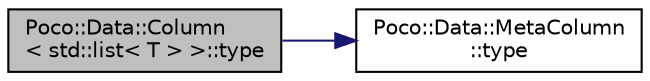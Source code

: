 digraph "Poco::Data::Column&lt; std::list&lt; T &gt; &gt;::type"
{
 // LATEX_PDF_SIZE
  edge [fontname="Helvetica",fontsize="10",labelfontname="Helvetica",labelfontsize="10"];
  node [fontname="Helvetica",fontsize="10",shape=record];
  rankdir="LR";
  Node1 [label="Poco::Data::Column\l\< std::list\< T \> \>::type",height=0.2,width=0.4,color="black", fillcolor="grey75", style="filled", fontcolor="black",tooltip="Returns column type."];
  Node1 -> Node2 [color="midnightblue",fontsize="10",style="solid",fontname="Helvetica"];
  Node2 [label="Poco::Data::MetaColumn\l::type",height=0.2,width=0.4,color="black", fillcolor="white", style="filled",URL="$classPoco_1_1Data_1_1MetaColumn.html#a3703bf643fd30af14f6b61eec4c0bd59",tooltip="Returns column position."];
}
